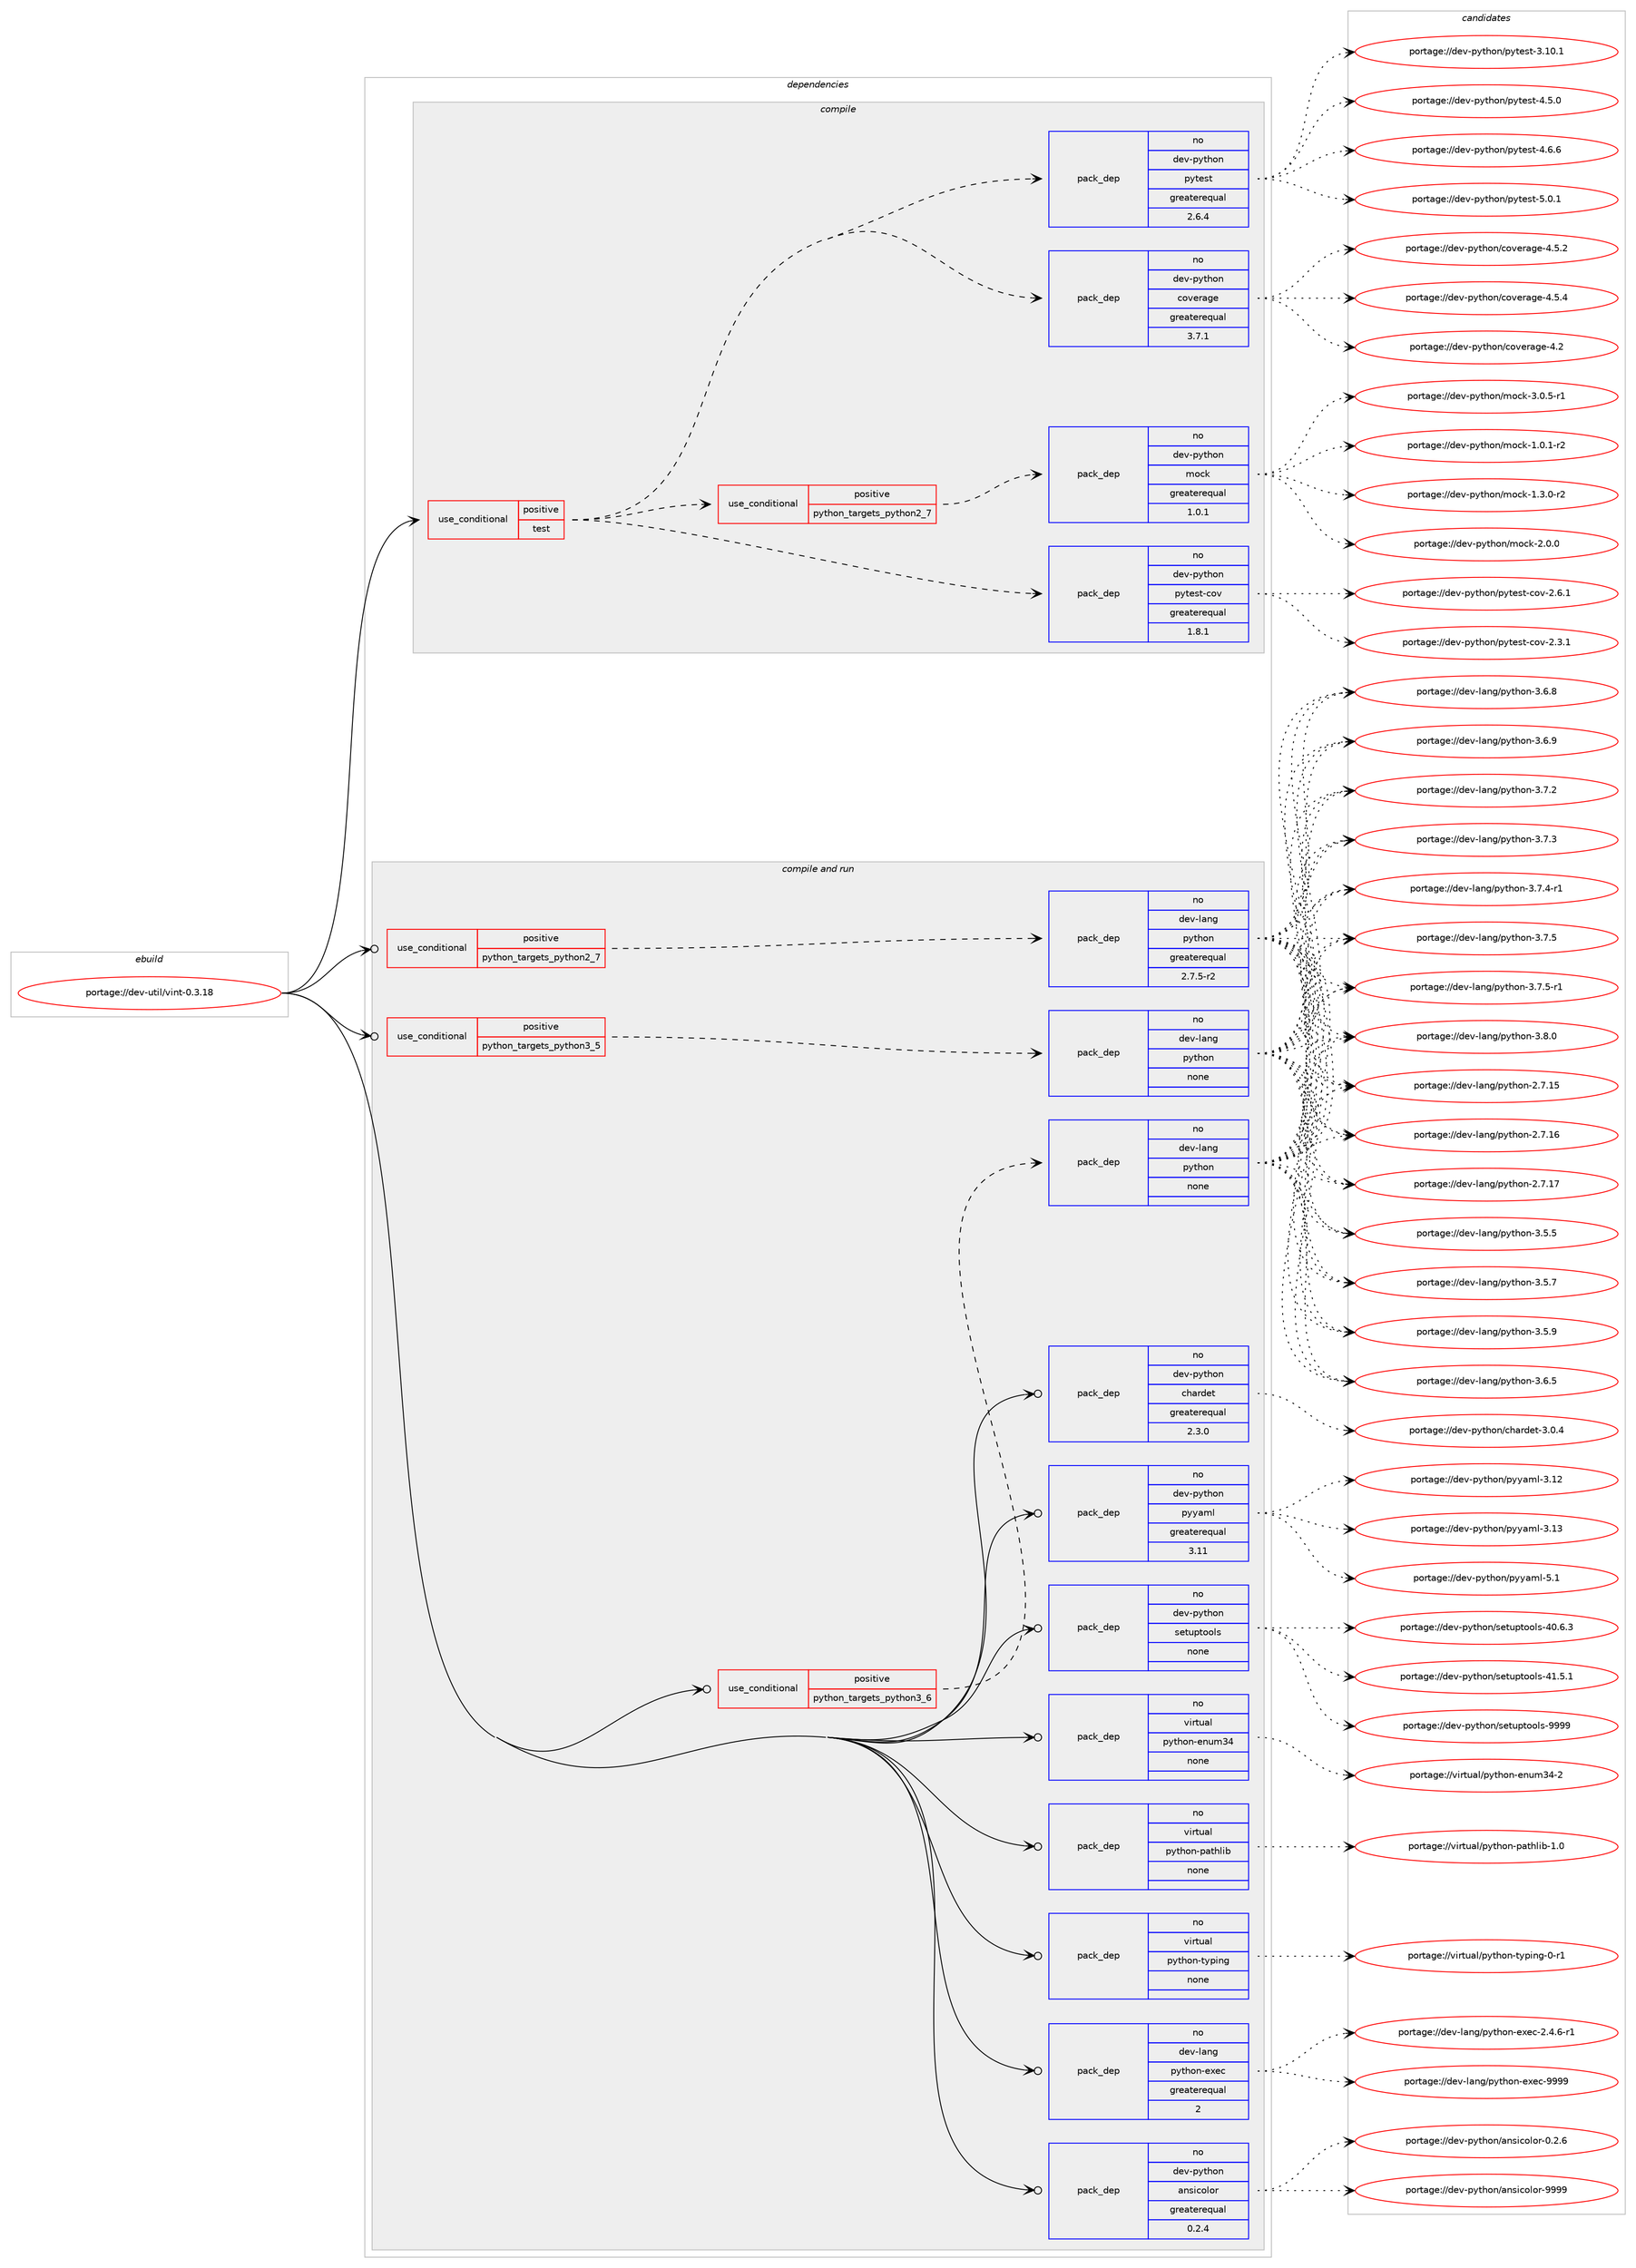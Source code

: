 digraph prolog {

# *************
# Graph options
# *************

newrank=true;
concentrate=true;
compound=true;
graph [rankdir=LR,fontname=Helvetica,fontsize=10,ranksep=1.5];#, ranksep=2.5, nodesep=0.2];
edge  [arrowhead=vee];
node  [fontname=Helvetica,fontsize=10];

# **********
# The ebuild
# **********

subgraph cluster_leftcol {
color=gray;
rank=same;
label=<<i>ebuild</i>>;
id [label="portage://dev-util/vint-0.3.18", color=red, width=4, href="../dev-util/vint-0.3.18.svg"];
}

# ****************
# The dependencies
# ****************

subgraph cluster_midcol {
color=gray;
label=<<i>dependencies</i>>;
subgraph cluster_compile {
fillcolor="#eeeeee";
style=filled;
label=<<i>compile</i>>;
subgraph cond71941 {
dependency265881 [label=<<TABLE BORDER="0" CELLBORDER="1" CELLSPACING="0" CELLPADDING="4"><TR><TD ROWSPAN="3" CELLPADDING="10">use_conditional</TD></TR><TR><TD>positive</TD></TR><TR><TD>test</TD></TR></TABLE>>, shape=none, color=red];
subgraph pack190213 {
dependency265882 [label=<<TABLE BORDER="0" CELLBORDER="1" CELLSPACING="0" CELLPADDING="4" WIDTH="220"><TR><TD ROWSPAN="6" CELLPADDING="30">pack_dep</TD></TR><TR><TD WIDTH="110">no</TD></TR><TR><TD>dev-python</TD></TR><TR><TD>coverage</TD></TR><TR><TD>greaterequal</TD></TR><TR><TD>3.7.1</TD></TR></TABLE>>, shape=none, color=blue];
}
dependency265881:e -> dependency265882:w [weight=20,style="dashed",arrowhead="vee"];
subgraph pack190214 {
dependency265883 [label=<<TABLE BORDER="0" CELLBORDER="1" CELLSPACING="0" CELLPADDING="4" WIDTH="220"><TR><TD ROWSPAN="6" CELLPADDING="30">pack_dep</TD></TR><TR><TD WIDTH="110">no</TD></TR><TR><TD>dev-python</TD></TR><TR><TD>pytest</TD></TR><TR><TD>greaterequal</TD></TR><TR><TD>2.6.4</TD></TR></TABLE>>, shape=none, color=blue];
}
dependency265881:e -> dependency265883:w [weight=20,style="dashed",arrowhead="vee"];
subgraph pack190215 {
dependency265884 [label=<<TABLE BORDER="0" CELLBORDER="1" CELLSPACING="0" CELLPADDING="4" WIDTH="220"><TR><TD ROWSPAN="6" CELLPADDING="30">pack_dep</TD></TR><TR><TD WIDTH="110">no</TD></TR><TR><TD>dev-python</TD></TR><TR><TD>pytest-cov</TD></TR><TR><TD>greaterequal</TD></TR><TR><TD>1.8.1</TD></TR></TABLE>>, shape=none, color=blue];
}
dependency265881:e -> dependency265884:w [weight=20,style="dashed",arrowhead="vee"];
subgraph cond71942 {
dependency265885 [label=<<TABLE BORDER="0" CELLBORDER="1" CELLSPACING="0" CELLPADDING="4"><TR><TD ROWSPAN="3" CELLPADDING="10">use_conditional</TD></TR><TR><TD>positive</TD></TR><TR><TD>python_targets_python2_7</TD></TR></TABLE>>, shape=none, color=red];
subgraph pack190216 {
dependency265886 [label=<<TABLE BORDER="0" CELLBORDER="1" CELLSPACING="0" CELLPADDING="4" WIDTH="220"><TR><TD ROWSPAN="6" CELLPADDING="30">pack_dep</TD></TR><TR><TD WIDTH="110">no</TD></TR><TR><TD>dev-python</TD></TR><TR><TD>mock</TD></TR><TR><TD>greaterequal</TD></TR><TR><TD>1.0.1</TD></TR></TABLE>>, shape=none, color=blue];
}
dependency265885:e -> dependency265886:w [weight=20,style="dashed",arrowhead="vee"];
}
dependency265881:e -> dependency265885:w [weight=20,style="dashed",arrowhead="vee"];
}
id:e -> dependency265881:w [weight=20,style="solid",arrowhead="vee"];
}
subgraph cluster_compileandrun {
fillcolor="#eeeeee";
style=filled;
label=<<i>compile and run</i>>;
subgraph cond71943 {
dependency265887 [label=<<TABLE BORDER="0" CELLBORDER="1" CELLSPACING="0" CELLPADDING="4"><TR><TD ROWSPAN="3" CELLPADDING="10">use_conditional</TD></TR><TR><TD>positive</TD></TR><TR><TD>python_targets_python2_7</TD></TR></TABLE>>, shape=none, color=red];
subgraph pack190217 {
dependency265888 [label=<<TABLE BORDER="0" CELLBORDER="1" CELLSPACING="0" CELLPADDING="4" WIDTH="220"><TR><TD ROWSPAN="6" CELLPADDING="30">pack_dep</TD></TR><TR><TD WIDTH="110">no</TD></TR><TR><TD>dev-lang</TD></TR><TR><TD>python</TD></TR><TR><TD>greaterequal</TD></TR><TR><TD>2.7.5-r2</TD></TR></TABLE>>, shape=none, color=blue];
}
dependency265887:e -> dependency265888:w [weight=20,style="dashed",arrowhead="vee"];
}
id:e -> dependency265887:w [weight=20,style="solid",arrowhead="odotvee"];
subgraph cond71944 {
dependency265889 [label=<<TABLE BORDER="0" CELLBORDER="1" CELLSPACING="0" CELLPADDING="4"><TR><TD ROWSPAN="3" CELLPADDING="10">use_conditional</TD></TR><TR><TD>positive</TD></TR><TR><TD>python_targets_python3_5</TD></TR></TABLE>>, shape=none, color=red];
subgraph pack190218 {
dependency265890 [label=<<TABLE BORDER="0" CELLBORDER="1" CELLSPACING="0" CELLPADDING="4" WIDTH="220"><TR><TD ROWSPAN="6" CELLPADDING="30">pack_dep</TD></TR><TR><TD WIDTH="110">no</TD></TR><TR><TD>dev-lang</TD></TR><TR><TD>python</TD></TR><TR><TD>none</TD></TR><TR><TD></TD></TR></TABLE>>, shape=none, color=blue];
}
dependency265889:e -> dependency265890:w [weight=20,style="dashed",arrowhead="vee"];
}
id:e -> dependency265889:w [weight=20,style="solid",arrowhead="odotvee"];
subgraph cond71945 {
dependency265891 [label=<<TABLE BORDER="0" CELLBORDER="1" CELLSPACING="0" CELLPADDING="4"><TR><TD ROWSPAN="3" CELLPADDING="10">use_conditional</TD></TR><TR><TD>positive</TD></TR><TR><TD>python_targets_python3_6</TD></TR></TABLE>>, shape=none, color=red];
subgraph pack190219 {
dependency265892 [label=<<TABLE BORDER="0" CELLBORDER="1" CELLSPACING="0" CELLPADDING="4" WIDTH="220"><TR><TD ROWSPAN="6" CELLPADDING="30">pack_dep</TD></TR><TR><TD WIDTH="110">no</TD></TR><TR><TD>dev-lang</TD></TR><TR><TD>python</TD></TR><TR><TD>none</TD></TR><TR><TD></TD></TR></TABLE>>, shape=none, color=blue];
}
dependency265891:e -> dependency265892:w [weight=20,style="dashed",arrowhead="vee"];
}
id:e -> dependency265891:w [weight=20,style="solid",arrowhead="odotvee"];
subgraph pack190220 {
dependency265893 [label=<<TABLE BORDER="0" CELLBORDER="1" CELLSPACING="0" CELLPADDING="4" WIDTH="220"><TR><TD ROWSPAN="6" CELLPADDING="30">pack_dep</TD></TR><TR><TD WIDTH="110">no</TD></TR><TR><TD>dev-lang</TD></TR><TR><TD>python-exec</TD></TR><TR><TD>greaterequal</TD></TR><TR><TD>2</TD></TR></TABLE>>, shape=none, color=blue];
}
id:e -> dependency265893:w [weight=20,style="solid",arrowhead="odotvee"];
subgraph pack190221 {
dependency265894 [label=<<TABLE BORDER="0" CELLBORDER="1" CELLSPACING="0" CELLPADDING="4" WIDTH="220"><TR><TD ROWSPAN="6" CELLPADDING="30">pack_dep</TD></TR><TR><TD WIDTH="110">no</TD></TR><TR><TD>dev-python</TD></TR><TR><TD>ansicolor</TD></TR><TR><TD>greaterequal</TD></TR><TR><TD>0.2.4</TD></TR></TABLE>>, shape=none, color=blue];
}
id:e -> dependency265894:w [weight=20,style="solid",arrowhead="odotvee"];
subgraph pack190222 {
dependency265895 [label=<<TABLE BORDER="0" CELLBORDER="1" CELLSPACING="0" CELLPADDING="4" WIDTH="220"><TR><TD ROWSPAN="6" CELLPADDING="30">pack_dep</TD></TR><TR><TD WIDTH="110">no</TD></TR><TR><TD>dev-python</TD></TR><TR><TD>chardet</TD></TR><TR><TD>greaterequal</TD></TR><TR><TD>2.3.0</TD></TR></TABLE>>, shape=none, color=blue];
}
id:e -> dependency265895:w [weight=20,style="solid",arrowhead="odotvee"];
subgraph pack190223 {
dependency265896 [label=<<TABLE BORDER="0" CELLBORDER="1" CELLSPACING="0" CELLPADDING="4" WIDTH="220"><TR><TD ROWSPAN="6" CELLPADDING="30">pack_dep</TD></TR><TR><TD WIDTH="110">no</TD></TR><TR><TD>dev-python</TD></TR><TR><TD>pyyaml</TD></TR><TR><TD>greaterequal</TD></TR><TR><TD>3.11</TD></TR></TABLE>>, shape=none, color=blue];
}
id:e -> dependency265896:w [weight=20,style="solid",arrowhead="odotvee"];
subgraph pack190224 {
dependency265897 [label=<<TABLE BORDER="0" CELLBORDER="1" CELLSPACING="0" CELLPADDING="4" WIDTH="220"><TR><TD ROWSPAN="6" CELLPADDING="30">pack_dep</TD></TR><TR><TD WIDTH="110">no</TD></TR><TR><TD>dev-python</TD></TR><TR><TD>setuptools</TD></TR><TR><TD>none</TD></TR><TR><TD></TD></TR></TABLE>>, shape=none, color=blue];
}
id:e -> dependency265897:w [weight=20,style="solid",arrowhead="odotvee"];
subgraph pack190225 {
dependency265898 [label=<<TABLE BORDER="0" CELLBORDER="1" CELLSPACING="0" CELLPADDING="4" WIDTH="220"><TR><TD ROWSPAN="6" CELLPADDING="30">pack_dep</TD></TR><TR><TD WIDTH="110">no</TD></TR><TR><TD>virtual</TD></TR><TR><TD>python-enum34</TD></TR><TR><TD>none</TD></TR><TR><TD></TD></TR></TABLE>>, shape=none, color=blue];
}
id:e -> dependency265898:w [weight=20,style="solid",arrowhead="odotvee"];
subgraph pack190226 {
dependency265899 [label=<<TABLE BORDER="0" CELLBORDER="1" CELLSPACING="0" CELLPADDING="4" WIDTH="220"><TR><TD ROWSPAN="6" CELLPADDING="30">pack_dep</TD></TR><TR><TD WIDTH="110">no</TD></TR><TR><TD>virtual</TD></TR><TR><TD>python-pathlib</TD></TR><TR><TD>none</TD></TR><TR><TD></TD></TR></TABLE>>, shape=none, color=blue];
}
id:e -> dependency265899:w [weight=20,style="solid",arrowhead="odotvee"];
subgraph pack190227 {
dependency265900 [label=<<TABLE BORDER="0" CELLBORDER="1" CELLSPACING="0" CELLPADDING="4" WIDTH="220"><TR><TD ROWSPAN="6" CELLPADDING="30">pack_dep</TD></TR><TR><TD WIDTH="110">no</TD></TR><TR><TD>virtual</TD></TR><TR><TD>python-typing</TD></TR><TR><TD>none</TD></TR><TR><TD></TD></TR></TABLE>>, shape=none, color=blue];
}
id:e -> dependency265900:w [weight=20,style="solid",arrowhead="odotvee"];
}
subgraph cluster_run {
fillcolor="#eeeeee";
style=filled;
label=<<i>run</i>>;
}
}

# **************
# The candidates
# **************

subgraph cluster_choices {
rank=same;
color=gray;
label=<<i>candidates</i>>;

subgraph choice190213 {
color=black;
nodesep=1;
choiceportage1001011184511212111610411111047991111181011149710310145524650 [label="portage://dev-python/coverage-4.2", color=red, width=4,href="../dev-python/coverage-4.2.svg"];
choiceportage10010111845112121116104111110479911111810111497103101455246534650 [label="portage://dev-python/coverage-4.5.2", color=red, width=4,href="../dev-python/coverage-4.5.2.svg"];
choiceportage10010111845112121116104111110479911111810111497103101455246534652 [label="portage://dev-python/coverage-4.5.4", color=red, width=4,href="../dev-python/coverage-4.5.4.svg"];
dependency265882:e -> choiceportage1001011184511212111610411111047991111181011149710310145524650:w [style=dotted,weight="100"];
dependency265882:e -> choiceportage10010111845112121116104111110479911111810111497103101455246534650:w [style=dotted,weight="100"];
dependency265882:e -> choiceportage10010111845112121116104111110479911111810111497103101455246534652:w [style=dotted,weight="100"];
}
subgraph choice190214 {
color=black;
nodesep=1;
choiceportage100101118451121211161041111104711212111610111511645514649484649 [label="portage://dev-python/pytest-3.10.1", color=red, width=4,href="../dev-python/pytest-3.10.1.svg"];
choiceportage1001011184511212111610411111047112121116101115116455246534648 [label="portage://dev-python/pytest-4.5.0", color=red, width=4,href="../dev-python/pytest-4.5.0.svg"];
choiceportage1001011184511212111610411111047112121116101115116455246544654 [label="portage://dev-python/pytest-4.6.6", color=red, width=4,href="../dev-python/pytest-4.6.6.svg"];
choiceportage1001011184511212111610411111047112121116101115116455346484649 [label="portage://dev-python/pytest-5.0.1", color=red, width=4,href="../dev-python/pytest-5.0.1.svg"];
dependency265883:e -> choiceportage100101118451121211161041111104711212111610111511645514649484649:w [style=dotted,weight="100"];
dependency265883:e -> choiceportage1001011184511212111610411111047112121116101115116455246534648:w [style=dotted,weight="100"];
dependency265883:e -> choiceportage1001011184511212111610411111047112121116101115116455246544654:w [style=dotted,weight="100"];
dependency265883:e -> choiceportage1001011184511212111610411111047112121116101115116455346484649:w [style=dotted,weight="100"];
}
subgraph choice190215 {
color=black;
nodesep=1;
choiceportage10010111845112121116104111110471121211161011151164599111118455046514649 [label="portage://dev-python/pytest-cov-2.3.1", color=red, width=4,href="../dev-python/pytest-cov-2.3.1.svg"];
choiceportage10010111845112121116104111110471121211161011151164599111118455046544649 [label="portage://dev-python/pytest-cov-2.6.1", color=red, width=4,href="../dev-python/pytest-cov-2.6.1.svg"];
dependency265884:e -> choiceportage10010111845112121116104111110471121211161011151164599111118455046514649:w [style=dotted,weight="100"];
dependency265884:e -> choiceportage10010111845112121116104111110471121211161011151164599111118455046544649:w [style=dotted,weight="100"];
}
subgraph choice190216 {
color=black;
nodesep=1;
choiceportage1001011184511212111610411111047109111991074549464846494511450 [label="portage://dev-python/mock-1.0.1-r2", color=red, width=4,href="../dev-python/mock-1.0.1-r2.svg"];
choiceportage1001011184511212111610411111047109111991074549465146484511450 [label="portage://dev-python/mock-1.3.0-r2", color=red, width=4,href="../dev-python/mock-1.3.0-r2.svg"];
choiceportage100101118451121211161041111104710911199107455046484648 [label="portage://dev-python/mock-2.0.0", color=red, width=4,href="../dev-python/mock-2.0.0.svg"];
choiceportage1001011184511212111610411111047109111991074551464846534511449 [label="portage://dev-python/mock-3.0.5-r1", color=red, width=4,href="../dev-python/mock-3.0.5-r1.svg"];
dependency265886:e -> choiceportage1001011184511212111610411111047109111991074549464846494511450:w [style=dotted,weight="100"];
dependency265886:e -> choiceportage1001011184511212111610411111047109111991074549465146484511450:w [style=dotted,weight="100"];
dependency265886:e -> choiceportage100101118451121211161041111104710911199107455046484648:w [style=dotted,weight="100"];
dependency265886:e -> choiceportage1001011184511212111610411111047109111991074551464846534511449:w [style=dotted,weight="100"];
}
subgraph choice190217 {
color=black;
nodesep=1;
choiceportage10010111845108971101034711212111610411111045504655464953 [label="portage://dev-lang/python-2.7.15", color=red, width=4,href="../dev-lang/python-2.7.15.svg"];
choiceportage10010111845108971101034711212111610411111045504655464954 [label="portage://dev-lang/python-2.7.16", color=red, width=4,href="../dev-lang/python-2.7.16.svg"];
choiceportage10010111845108971101034711212111610411111045504655464955 [label="portage://dev-lang/python-2.7.17", color=red, width=4,href="../dev-lang/python-2.7.17.svg"];
choiceportage100101118451089711010347112121116104111110455146534653 [label="portage://dev-lang/python-3.5.5", color=red, width=4,href="../dev-lang/python-3.5.5.svg"];
choiceportage100101118451089711010347112121116104111110455146534655 [label="portage://dev-lang/python-3.5.7", color=red, width=4,href="../dev-lang/python-3.5.7.svg"];
choiceportage100101118451089711010347112121116104111110455146534657 [label="portage://dev-lang/python-3.5.9", color=red, width=4,href="../dev-lang/python-3.5.9.svg"];
choiceportage100101118451089711010347112121116104111110455146544653 [label="portage://dev-lang/python-3.6.5", color=red, width=4,href="../dev-lang/python-3.6.5.svg"];
choiceportage100101118451089711010347112121116104111110455146544656 [label="portage://dev-lang/python-3.6.8", color=red, width=4,href="../dev-lang/python-3.6.8.svg"];
choiceportage100101118451089711010347112121116104111110455146544657 [label="portage://dev-lang/python-3.6.9", color=red, width=4,href="../dev-lang/python-3.6.9.svg"];
choiceportage100101118451089711010347112121116104111110455146554650 [label="portage://dev-lang/python-3.7.2", color=red, width=4,href="../dev-lang/python-3.7.2.svg"];
choiceportage100101118451089711010347112121116104111110455146554651 [label="portage://dev-lang/python-3.7.3", color=red, width=4,href="../dev-lang/python-3.7.3.svg"];
choiceportage1001011184510897110103471121211161041111104551465546524511449 [label="portage://dev-lang/python-3.7.4-r1", color=red, width=4,href="../dev-lang/python-3.7.4-r1.svg"];
choiceportage100101118451089711010347112121116104111110455146554653 [label="portage://dev-lang/python-3.7.5", color=red, width=4,href="../dev-lang/python-3.7.5.svg"];
choiceportage1001011184510897110103471121211161041111104551465546534511449 [label="portage://dev-lang/python-3.7.5-r1", color=red, width=4,href="../dev-lang/python-3.7.5-r1.svg"];
choiceportage100101118451089711010347112121116104111110455146564648 [label="portage://dev-lang/python-3.8.0", color=red, width=4,href="../dev-lang/python-3.8.0.svg"];
dependency265888:e -> choiceportage10010111845108971101034711212111610411111045504655464953:w [style=dotted,weight="100"];
dependency265888:e -> choiceportage10010111845108971101034711212111610411111045504655464954:w [style=dotted,weight="100"];
dependency265888:e -> choiceportage10010111845108971101034711212111610411111045504655464955:w [style=dotted,weight="100"];
dependency265888:e -> choiceportage100101118451089711010347112121116104111110455146534653:w [style=dotted,weight="100"];
dependency265888:e -> choiceportage100101118451089711010347112121116104111110455146534655:w [style=dotted,weight="100"];
dependency265888:e -> choiceportage100101118451089711010347112121116104111110455146534657:w [style=dotted,weight="100"];
dependency265888:e -> choiceportage100101118451089711010347112121116104111110455146544653:w [style=dotted,weight="100"];
dependency265888:e -> choiceportage100101118451089711010347112121116104111110455146544656:w [style=dotted,weight="100"];
dependency265888:e -> choiceportage100101118451089711010347112121116104111110455146544657:w [style=dotted,weight="100"];
dependency265888:e -> choiceportage100101118451089711010347112121116104111110455146554650:w [style=dotted,weight="100"];
dependency265888:e -> choiceportage100101118451089711010347112121116104111110455146554651:w [style=dotted,weight="100"];
dependency265888:e -> choiceportage1001011184510897110103471121211161041111104551465546524511449:w [style=dotted,weight="100"];
dependency265888:e -> choiceportage100101118451089711010347112121116104111110455146554653:w [style=dotted,weight="100"];
dependency265888:e -> choiceportage1001011184510897110103471121211161041111104551465546534511449:w [style=dotted,weight="100"];
dependency265888:e -> choiceportage100101118451089711010347112121116104111110455146564648:w [style=dotted,weight="100"];
}
subgraph choice190218 {
color=black;
nodesep=1;
choiceportage10010111845108971101034711212111610411111045504655464953 [label="portage://dev-lang/python-2.7.15", color=red, width=4,href="../dev-lang/python-2.7.15.svg"];
choiceportage10010111845108971101034711212111610411111045504655464954 [label="portage://dev-lang/python-2.7.16", color=red, width=4,href="../dev-lang/python-2.7.16.svg"];
choiceportage10010111845108971101034711212111610411111045504655464955 [label="portage://dev-lang/python-2.7.17", color=red, width=4,href="../dev-lang/python-2.7.17.svg"];
choiceportage100101118451089711010347112121116104111110455146534653 [label="portage://dev-lang/python-3.5.5", color=red, width=4,href="../dev-lang/python-3.5.5.svg"];
choiceportage100101118451089711010347112121116104111110455146534655 [label="portage://dev-lang/python-3.5.7", color=red, width=4,href="../dev-lang/python-3.5.7.svg"];
choiceportage100101118451089711010347112121116104111110455146534657 [label="portage://dev-lang/python-3.5.9", color=red, width=4,href="../dev-lang/python-3.5.9.svg"];
choiceportage100101118451089711010347112121116104111110455146544653 [label="portage://dev-lang/python-3.6.5", color=red, width=4,href="../dev-lang/python-3.6.5.svg"];
choiceportage100101118451089711010347112121116104111110455146544656 [label="portage://dev-lang/python-3.6.8", color=red, width=4,href="../dev-lang/python-3.6.8.svg"];
choiceportage100101118451089711010347112121116104111110455146544657 [label="portage://dev-lang/python-3.6.9", color=red, width=4,href="../dev-lang/python-3.6.9.svg"];
choiceportage100101118451089711010347112121116104111110455146554650 [label="portage://dev-lang/python-3.7.2", color=red, width=4,href="../dev-lang/python-3.7.2.svg"];
choiceportage100101118451089711010347112121116104111110455146554651 [label="portage://dev-lang/python-3.7.3", color=red, width=4,href="../dev-lang/python-3.7.3.svg"];
choiceportage1001011184510897110103471121211161041111104551465546524511449 [label="portage://dev-lang/python-3.7.4-r1", color=red, width=4,href="../dev-lang/python-3.7.4-r1.svg"];
choiceportage100101118451089711010347112121116104111110455146554653 [label="portage://dev-lang/python-3.7.5", color=red, width=4,href="../dev-lang/python-3.7.5.svg"];
choiceportage1001011184510897110103471121211161041111104551465546534511449 [label="portage://dev-lang/python-3.7.5-r1", color=red, width=4,href="../dev-lang/python-3.7.5-r1.svg"];
choiceportage100101118451089711010347112121116104111110455146564648 [label="portage://dev-lang/python-3.8.0", color=red, width=4,href="../dev-lang/python-3.8.0.svg"];
dependency265890:e -> choiceportage10010111845108971101034711212111610411111045504655464953:w [style=dotted,weight="100"];
dependency265890:e -> choiceportage10010111845108971101034711212111610411111045504655464954:w [style=dotted,weight="100"];
dependency265890:e -> choiceportage10010111845108971101034711212111610411111045504655464955:w [style=dotted,weight="100"];
dependency265890:e -> choiceportage100101118451089711010347112121116104111110455146534653:w [style=dotted,weight="100"];
dependency265890:e -> choiceportage100101118451089711010347112121116104111110455146534655:w [style=dotted,weight="100"];
dependency265890:e -> choiceportage100101118451089711010347112121116104111110455146534657:w [style=dotted,weight="100"];
dependency265890:e -> choiceportage100101118451089711010347112121116104111110455146544653:w [style=dotted,weight="100"];
dependency265890:e -> choiceportage100101118451089711010347112121116104111110455146544656:w [style=dotted,weight="100"];
dependency265890:e -> choiceportage100101118451089711010347112121116104111110455146544657:w [style=dotted,weight="100"];
dependency265890:e -> choiceportage100101118451089711010347112121116104111110455146554650:w [style=dotted,weight="100"];
dependency265890:e -> choiceportage100101118451089711010347112121116104111110455146554651:w [style=dotted,weight="100"];
dependency265890:e -> choiceportage1001011184510897110103471121211161041111104551465546524511449:w [style=dotted,weight="100"];
dependency265890:e -> choiceportage100101118451089711010347112121116104111110455146554653:w [style=dotted,weight="100"];
dependency265890:e -> choiceportage1001011184510897110103471121211161041111104551465546534511449:w [style=dotted,weight="100"];
dependency265890:e -> choiceportage100101118451089711010347112121116104111110455146564648:w [style=dotted,weight="100"];
}
subgraph choice190219 {
color=black;
nodesep=1;
choiceportage10010111845108971101034711212111610411111045504655464953 [label="portage://dev-lang/python-2.7.15", color=red, width=4,href="../dev-lang/python-2.7.15.svg"];
choiceportage10010111845108971101034711212111610411111045504655464954 [label="portage://dev-lang/python-2.7.16", color=red, width=4,href="../dev-lang/python-2.7.16.svg"];
choiceportage10010111845108971101034711212111610411111045504655464955 [label="portage://dev-lang/python-2.7.17", color=red, width=4,href="../dev-lang/python-2.7.17.svg"];
choiceportage100101118451089711010347112121116104111110455146534653 [label="portage://dev-lang/python-3.5.5", color=red, width=4,href="../dev-lang/python-3.5.5.svg"];
choiceportage100101118451089711010347112121116104111110455146534655 [label="portage://dev-lang/python-3.5.7", color=red, width=4,href="../dev-lang/python-3.5.7.svg"];
choiceportage100101118451089711010347112121116104111110455146534657 [label="portage://dev-lang/python-3.5.9", color=red, width=4,href="../dev-lang/python-3.5.9.svg"];
choiceportage100101118451089711010347112121116104111110455146544653 [label="portage://dev-lang/python-3.6.5", color=red, width=4,href="../dev-lang/python-3.6.5.svg"];
choiceportage100101118451089711010347112121116104111110455146544656 [label="portage://dev-lang/python-3.6.8", color=red, width=4,href="../dev-lang/python-3.6.8.svg"];
choiceportage100101118451089711010347112121116104111110455146544657 [label="portage://dev-lang/python-3.6.9", color=red, width=4,href="../dev-lang/python-3.6.9.svg"];
choiceportage100101118451089711010347112121116104111110455146554650 [label="portage://dev-lang/python-3.7.2", color=red, width=4,href="../dev-lang/python-3.7.2.svg"];
choiceportage100101118451089711010347112121116104111110455146554651 [label="portage://dev-lang/python-3.7.3", color=red, width=4,href="../dev-lang/python-3.7.3.svg"];
choiceportage1001011184510897110103471121211161041111104551465546524511449 [label="portage://dev-lang/python-3.7.4-r1", color=red, width=4,href="../dev-lang/python-3.7.4-r1.svg"];
choiceportage100101118451089711010347112121116104111110455146554653 [label="portage://dev-lang/python-3.7.5", color=red, width=4,href="../dev-lang/python-3.7.5.svg"];
choiceportage1001011184510897110103471121211161041111104551465546534511449 [label="portage://dev-lang/python-3.7.5-r1", color=red, width=4,href="../dev-lang/python-3.7.5-r1.svg"];
choiceportage100101118451089711010347112121116104111110455146564648 [label="portage://dev-lang/python-3.8.0", color=red, width=4,href="../dev-lang/python-3.8.0.svg"];
dependency265892:e -> choiceportage10010111845108971101034711212111610411111045504655464953:w [style=dotted,weight="100"];
dependency265892:e -> choiceportage10010111845108971101034711212111610411111045504655464954:w [style=dotted,weight="100"];
dependency265892:e -> choiceportage10010111845108971101034711212111610411111045504655464955:w [style=dotted,weight="100"];
dependency265892:e -> choiceportage100101118451089711010347112121116104111110455146534653:w [style=dotted,weight="100"];
dependency265892:e -> choiceportage100101118451089711010347112121116104111110455146534655:w [style=dotted,weight="100"];
dependency265892:e -> choiceportage100101118451089711010347112121116104111110455146534657:w [style=dotted,weight="100"];
dependency265892:e -> choiceportage100101118451089711010347112121116104111110455146544653:w [style=dotted,weight="100"];
dependency265892:e -> choiceportage100101118451089711010347112121116104111110455146544656:w [style=dotted,weight="100"];
dependency265892:e -> choiceportage100101118451089711010347112121116104111110455146544657:w [style=dotted,weight="100"];
dependency265892:e -> choiceportage100101118451089711010347112121116104111110455146554650:w [style=dotted,weight="100"];
dependency265892:e -> choiceportage100101118451089711010347112121116104111110455146554651:w [style=dotted,weight="100"];
dependency265892:e -> choiceportage1001011184510897110103471121211161041111104551465546524511449:w [style=dotted,weight="100"];
dependency265892:e -> choiceportage100101118451089711010347112121116104111110455146554653:w [style=dotted,weight="100"];
dependency265892:e -> choiceportage1001011184510897110103471121211161041111104551465546534511449:w [style=dotted,weight="100"];
dependency265892:e -> choiceportage100101118451089711010347112121116104111110455146564648:w [style=dotted,weight="100"];
}
subgraph choice190220 {
color=black;
nodesep=1;
choiceportage10010111845108971101034711212111610411111045101120101994550465246544511449 [label="portage://dev-lang/python-exec-2.4.6-r1", color=red, width=4,href="../dev-lang/python-exec-2.4.6-r1.svg"];
choiceportage10010111845108971101034711212111610411111045101120101994557575757 [label="portage://dev-lang/python-exec-9999", color=red, width=4,href="../dev-lang/python-exec-9999.svg"];
dependency265893:e -> choiceportage10010111845108971101034711212111610411111045101120101994550465246544511449:w [style=dotted,weight="100"];
dependency265893:e -> choiceportage10010111845108971101034711212111610411111045101120101994557575757:w [style=dotted,weight="100"];
}
subgraph choice190221 {
color=black;
nodesep=1;
choiceportage10010111845112121116104111110479711011510599111108111114454846504654 [label="portage://dev-python/ansicolor-0.2.6", color=red, width=4,href="../dev-python/ansicolor-0.2.6.svg"];
choiceportage100101118451121211161041111104797110115105991111081111144557575757 [label="portage://dev-python/ansicolor-9999", color=red, width=4,href="../dev-python/ansicolor-9999.svg"];
dependency265894:e -> choiceportage10010111845112121116104111110479711011510599111108111114454846504654:w [style=dotted,weight="100"];
dependency265894:e -> choiceportage100101118451121211161041111104797110115105991111081111144557575757:w [style=dotted,weight="100"];
}
subgraph choice190222 {
color=black;
nodesep=1;
choiceportage10010111845112121116104111110479910497114100101116455146484652 [label="portage://dev-python/chardet-3.0.4", color=red, width=4,href="../dev-python/chardet-3.0.4.svg"];
dependency265895:e -> choiceportage10010111845112121116104111110479910497114100101116455146484652:w [style=dotted,weight="100"];
}
subgraph choice190223 {
color=black;
nodesep=1;
choiceportage1001011184511212111610411111047112121121971091084551464950 [label="portage://dev-python/pyyaml-3.12", color=red, width=4,href="../dev-python/pyyaml-3.12.svg"];
choiceportage1001011184511212111610411111047112121121971091084551464951 [label="portage://dev-python/pyyaml-3.13", color=red, width=4,href="../dev-python/pyyaml-3.13.svg"];
choiceportage10010111845112121116104111110471121211219710910845534649 [label="portage://dev-python/pyyaml-5.1", color=red, width=4,href="../dev-python/pyyaml-5.1.svg"];
dependency265896:e -> choiceportage1001011184511212111610411111047112121121971091084551464950:w [style=dotted,weight="100"];
dependency265896:e -> choiceportage1001011184511212111610411111047112121121971091084551464951:w [style=dotted,weight="100"];
dependency265896:e -> choiceportage10010111845112121116104111110471121211219710910845534649:w [style=dotted,weight="100"];
}
subgraph choice190224 {
color=black;
nodesep=1;
choiceportage100101118451121211161041111104711510111611711211611111110811545524846544651 [label="portage://dev-python/setuptools-40.6.3", color=red, width=4,href="../dev-python/setuptools-40.6.3.svg"];
choiceportage100101118451121211161041111104711510111611711211611111110811545524946534649 [label="portage://dev-python/setuptools-41.5.1", color=red, width=4,href="../dev-python/setuptools-41.5.1.svg"];
choiceportage10010111845112121116104111110471151011161171121161111111081154557575757 [label="portage://dev-python/setuptools-9999", color=red, width=4,href="../dev-python/setuptools-9999.svg"];
dependency265897:e -> choiceportage100101118451121211161041111104711510111611711211611111110811545524846544651:w [style=dotted,weight="100"];
dependency265897:e -> choiceportage100101118451121211161041111104711510111611711211611111110811545524946534649:w [style=dotted,weight="100"];
dependency265897:e -> choiceportage10010111845112121116104111110471151011161171121161111111081154557575757:w [style=dotted,weight="100"];
}
subgraph choice190225 {
color=black;
nodesep=1;
choiceportage11810511411611797108471121211161041111104510111011710951524550 [label="portage://virtual/python-enum34-2", color=red, width=4,href="../virtual/python-enum34-2.svg"];
dependency265898:e -> choiceportage11810511411611797108471121211161041111104510111011710951524550:w [style=dotted,weight="100"];
}
subgraph choice190226 {
color=black;
nodesep=1;
choiceportage118105114116117971084711212111610411111045112971161041081059845494648 [label="portage://virtual/python-pathlib-1.0", color=red, width=4,href="../virtual/python-pathlib-1.0.svg"];
dependency265899:e -> choiceportage118105114116117971084711212111610411111045112971161041081059845494648:w [style=dotted,weight="100"];
}
subgraph choice190227 {
color=black;
nodesep=1;
choiceportage11810511411611797108471121211161041111104511612111210511010345484511449 [label="portage://virtual/python-typing-0-r1", color=red, width=4,href="../virtual/python-typing-0-r1.svg"];
dependency265900:e -> choiceportage11810511411611797108471121211161041111104511612111210511010345484511449:w [style=dotted,weight="100"];
}
}

}
